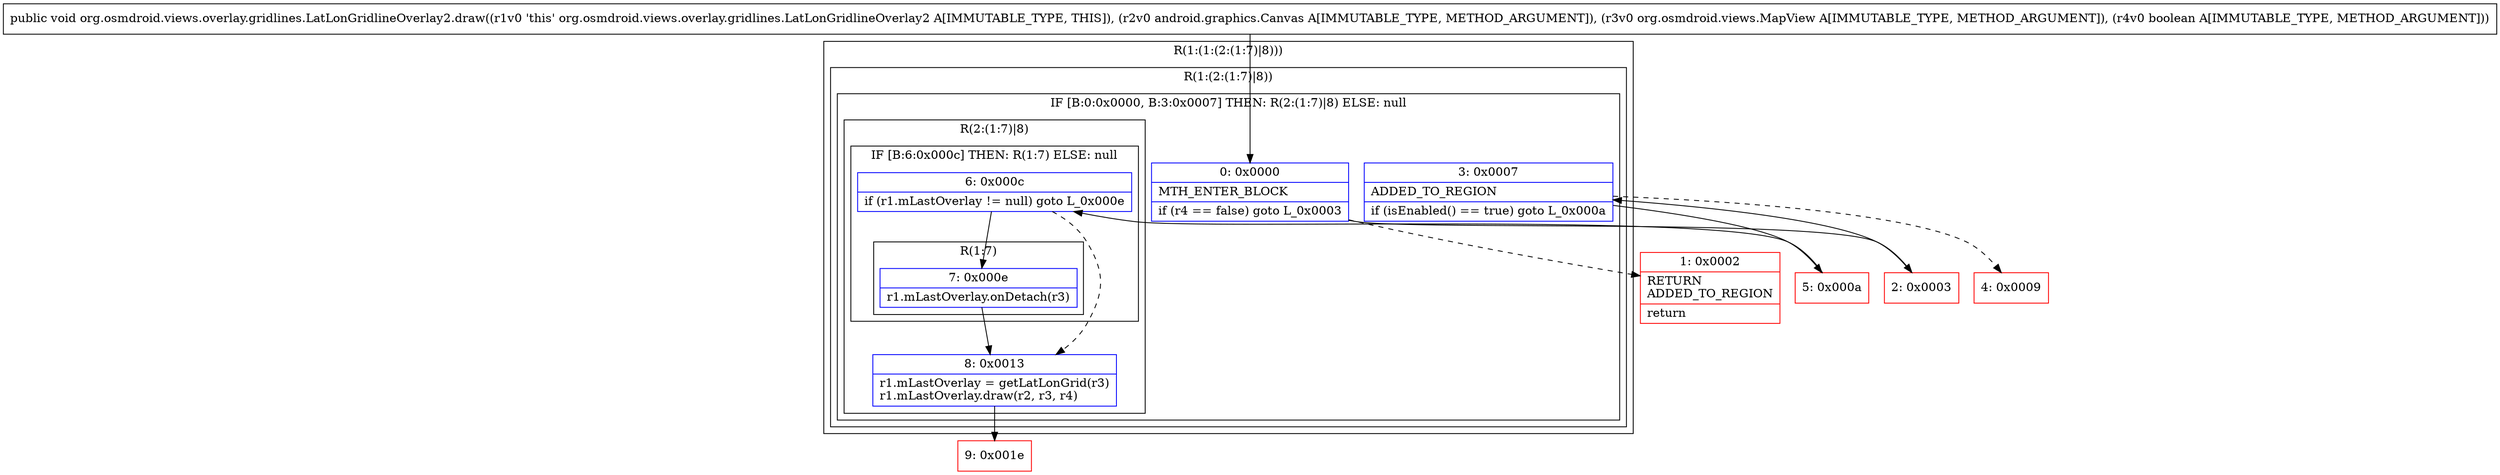 digraph "CFG fororg.osmdroid.views.overlay.gridlines.LatLonGridlineOverlay2.draw(Landroid\/graphics\/Canvas;Lorg\/osmdroid\/views\/MapView;Z)V" {
subgraph cluster_Region_2027487372 {
label = "R(1:(1:(2:(1:7)|8)))";
node [shape=record,color=blue];
subgraph cluster_Region_1236499655 {
label = "R(1:(2:(1:7)|8))";
node [shape=record,color=blue];
subgraph cluster_IfRegion_1541690114 {
label = "IF [B:0:0x0000, B:3:0x0007] THEN: R(2:(1:7)|8) ELSE: null";
node [shape=record,color=blue];
Node_0 [shape=record,label="{0\:\ 0x0000|MTH_ENTER_BLOCK\l|if (r4 == false) goto L_0x0003\l}"];
Node_3 [shape=record,label="{3\:\ 0x0007|ADDED_TO_REGION\l|if (isEnabled() == true) goto L_0x000a\l}"];
subgraph cluster_Region_599776084 {
label = "R(2:(1:7)|8)";
node [shape=record,color=blue];
subgraph cluster_IfRegion_324170447 {
label = "IF [B:6:0x000c] THEN: R(1:7) ELSE: null";
node [shape=record,color=blue];
Node_6 [shape=record,label="{6\:\ 0x000c|if (r1.mLastOverlay != null) goto L_0x000e\l}"];
subgraph cluster_Region_1096118566 {
label = "R(1:7)";
node [shape=record,color=blue];
Node_7 [shape=record,label="{7\:\ 0x000e|r1.mLastOverlay.onDetach(r3)\l}"];
}
}
Node_8 [shape=record,label="{8\:\ 0x0013|r1.mLastOverlay = getLatLonGrid(r3)\lr1.mLastOverlay.draw(r2, r3, r4)\l}"];
}
}
}
}
Node_1 [shape=record,color=red,label="{1\:\ 0x0002|RETURN\lADDED_TO_REGION\l|return\l}"];
Node_2 [shape=record,color=red,label="{2\:\ 0x0003}"];
Node_4 [shape=record,color=red,label="{4\:\ 0x0009}"];
Node_5 [shape=record,color=red,label="{5\:\ 0x000a}"];
Node_9 [shape=record,color=red,label="{9\:\ 0x001e}"];
MethodNode[shape=record,label="{public void org.osmdroid.views.overlay.gridlines.LatLonGridlineOverlay2.draw((r1v0 'this' org.osmdroid.views.overlay.gridlines.LatLonGridlineOverlay2 A[IMMUTABLE_TYPE, THIS]), (r2v0 android.graphics.Canvas A[IMMUTABLE_TYPE, METHOD_ARGUMENT]), (r3v0 org.osmdroid.views.MapView A[IMMUTABLE_TYPE, METHOD_ARGUMENT]), (r4v0 boolean A[IMMUTABLE_TYPE, METHOD_ARGUMENT])) }"];
MethodNode -> Node_0;
Node_0 -> Node_1[style=dashed];
Node_0 -> Node_2;
Node_3 -> Node_4[style=dashed];
Node_3 -> Node_5;
Node_6 -> Node_7;
Node_6 -> Node_8[style=dashed];
Node_7 -> Node_8;
Node_8 -> Node_9;
Node_2 -> Node_3;
Node_5 -> Node_6;
}

